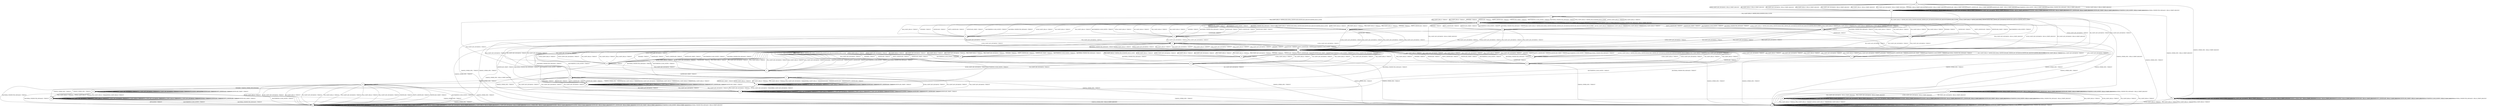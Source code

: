 digraph g {

	s0 [shape="circle" label="s0"];
	s1 [shape="circle" label="s1"];
	s2 [shape="circle" label="s2"];
	s3 [shape="circle" label="s3"];
	s4 [shape="circle" label="s4"];
	s5 [shape="circle" label="s5"];
	s6 [shape="circle" label="s6"];
	s7 [shape="circle" label="s7"];
	s8 [shape="circle" label="s8"];
	s9 [shape="circle" label="s9"];
	s10 [shape="circle" label="s10"];
	s11 [shape="circle" label="s11"];
	s12 [shape="circle" label="s12"];
	s13 [shape="circle" label="s13"];
	s14 [shape="circle" label="s14"];
	s15 [shape="circle" label="s15"];
	s16 [shape="circle" label="s16"];
	s17 [shape="circle" label="s17"];
	s18 [shape="circle" label="s18"];
	s19 [shape="circle" label="s19"];
	s20 [shape="circle" label="s20"];
	s21 [shape="circle" label="s21"];
	s22 [shape="circle" label="s22"];
	s23 [shape="circle" label="s23"];
	s24 [shape="circle" label="s24"];
	s25 [shape="circle" label="s25"];
	s26 [shape="circle" label="s26"];
	s27 [shape="circle" label="s27"];
	s28 [shape="circle" label="s28"];
	s29 [shape="circle" label="s29"];
	s30 [shape="circle" label="s30"];
	s31 [shape="circle" label="s31"];
	s32 [shape="circle" label="s32"];
	s0 -> s1 [label="ECDH_CLIENT_HELLO / HELLO_VERIFY_REQUEST"];
	s0 -> s1 [label="ECDH_CLIENT_KEY_EXCHANGE / HELLO_VERIFY_REQUEST"];
	s0 -> s1 [label="DH_CLIENT_HELLO / HELLO_VERIFY_REQUEST"];
	s0 -> s1 [label="DH_CLIENT_KEY_EXCHANGE / HELLO_VERIFY_REQUEST"];
	s0 -> s1 [label="PSK_CLIENT_HELLO / HELLO_VERIFY_REQUEST"];
	s0 -> s1 [label="PSK_CLIENT_KEY_EXCHANGE / HELLO_VERIFY_REQUEST"];
	s0 -> s1 [label="RSA_CLIENT_HELLO / HELLO_VERIFY_REQUEST"];
	s0 -> s1 [label="RSA_CLIENT_KEY_EXCHANGE / HELLO_VERIFY_REQUEST"];
	s0 -> s2 [label="CHANGE_CIPHER_SPEC / HELLO_VERIFY_REQUEST"];
	s0 -> s1 [label="FINISHED / HELLO_VERIFY_REQUEST"];
	s0 -> s1 [label="APPLICATION / HELLO_VERIFY_REQUEST"];
	s0 -> s1 [label="CERTIFICATE / HELLO_VERIFY_REQUEST"];
	s0 -> s1 [label="EMPTY_CERTIFICATE / HELLO_VERIFY_REQUEST"];
	s0 -> s1 [label="CERTIFICATE_VERIFY / HELLO_VERIFY_REQUEST"];
	s0 -> s1 [label="Alert(WARNING,CLOSE_NOTIFY) / HELLO_VERIFY_REQUEST"];
	s0 -> s1 [label="Alert(FATAL,UNEXPECTED_MESSAGE) / HELLO_VERIFY_REQUEST"];
	s1 -> s9 [label="ECDH_CLIENT_HELLO / SERVER_HELLO|RSA_CERTIFICATE|ECDHE_SERVER_KEY_EXCHANGE|CERTIFICATE_REQUEST|SERVER_HELLO_DONE"];
	s1 -> s1 [label="ECDH_CLIENT_KEY_EXCHANGE / HELLO_VERIFY_REQUEST"];
	s1 -> s5 [label="DH_CLIENT_HELLO / SERVER_HELLO|RSA_CERTIFICATE|DHE_SERVER_KEY_EXCHANGE|CERTIFICATE_REQUEST|SERVER_HELLO_DONE"];
	s1 -> s1 [label="DH_CLIENT_KEY_EXCHANGE / HELLO_VERIFY_REQUEST"];
	s1 -> s3 [label="PSK_CLIENT_HELLO / SERVER_HELLO|SERVER_HELLO_DONE"];
	s1 -> s1 [label="PSK_CLIENT_KEY_EXCHANGE / HELLO_VERIFY_REQUEST"];
	s1 -> s31 [label="RSA_CLIENT_HELLO / SERVER_HELLO|RSA_CERTIFICATE|CERTIFICATE_REQUEST|SERVER_HELLO_DONE"];
	s1 -> s1 [label="RSA_CLIENT_KEY_EXCHANGE / HELLO_VERIFY_REQUEST"];
	s1 -> s2 [label="CHANGE_CIPHER_SPEC / HELLO_VERIFY_REQUEST"];
	s1 -> s1 [label="FINISHED / HELLO_VERIFY_REQUEST"];
	s1 -> s1 [label="APPLICATION / HELLO_VERIFY_REQUEST"];
	s1 -> s1 [label="CERTIFICATE / HELLO_VERIFY_REQUEST"];
	s1 -> s1 [label="EMPTY_CERTIFICATE / HELLO_VERIFY_REQUEST"];
	s1 -> s1 [label="CERTIFICATE_VERIFY / HELLO_VERIFY_REQUEST"];
	s1 -> s1 [label="Alert(WARNING,CLOSE_NOTIFY) / HELLO_VERIFY_REQUEST"];
	s1 -> s1 [label="Alert(FATAL,UNEXPECTED_MESSAGE) / HELLO_VERIFY_REQUEST"];
	s2 -> s4 [label="ECDH_CLIENT_HELLO / TIMEOUT"];
	s2 -> s2 [label="ECDH_CLIENT_KEY_EXCHANGE / HELLO_VERIFY_REQUEST"];
	s2 -> s4 [label="DH_CLIENT_HELLO / TIMEOUT"];
	s2 -> s2 [label="DH_CLIENT_KEY_EXCHANGE / HELLO_VERIFY_REQUEST"];
	s2 -> s4 [label="PSK_CLIENT_HELLO / TIMEOUT"];
	s2 -> s2 [label="PSK_CLIENT_KEY_EXCHANGE / HELLO_VERIFY_REQUEST"];
	s2 -> s4 [label="RSA_CLIENT_HELLO / TIMEOUT"];
	s2 -> s2 [label="RSA_CLIENT_KEY_EXCHANGE / HELLO_VERIFY_REQUEST"];
	s2 -> s2 [label="CHANGE_CIPHER_SPEC / HELLO_VERIFY_REQUEST"];
	s2 -> s2 [label="FINISHED / HELLO_VERIFY_REQUEST"];
	s2 -> s2 [label="APPLICATION / HELLO_VERIFY_REQUEST"];
	s2 -> s2 [label="CERTIFICATE / HELLO_VERIFY_REQUEST"];
	s2 -> s2 [label="EMPTY_CERTIFICATE / HELLO_VERIFY_REQUEST"];
	s2 -> s2 [label="CERTIFICATE_VERIFY / HELLO_VERIFY_REQUEST"];
	s2 -> s2 [label="Alert(WARNING,CLOSE_NOTIFY) / HELLO_VERIFY_REQUEST"];
	s2 -> s2 [label="Alert(FATAL,UNEXPECTED_MESSAGE) / HELLO_VERIFY_REQUEST"];
	s3 -> s6 [label="ECDH_CLIENT_HELLO / TIMEOUT"];
	s3 -> s7 [label="ECDH_CLIENT_KEY_EXCHANGE / TIMEOUT"];
	s3 -> s6 [label="DH_CLIENT_HELLO / TIMEOUT"];
	s3 -> s7 [label="DH_CLIENT_KEY_EXCHANGE / TIMEOUT"];
	s3 -> s6 [label="PSK_CLIENT_HELLO / TIMEOUT"];
	s3 -> s27 [label="PSK_CLIENT_KEY_EXCHANGE / TIMEOUT"];
	s3 -> s6 [label="RSA_CLIENT_HELLO / TIMEOUT"];
	s3 -> s7 [label="RSA_CLIENT_KEY_EXCHANGE / TIMEOUT"];
	s3 -> s4 [label="CHANGE_CIPHER_SPEC / TIMEOUT"];
	s3 -> s6 [label="FINISHED / TIMEOUT"];
	s3 -> s3 [label="APPLICATION / TIMEOUT"];
	s3 -> s6 [label="CERTIFICATE / TIMEOUT"];
	s3 -> s6 [label="EMPTY_CERTIFICATE / TIMEOUT"];
	s3 -> s6 [label="CERTIFICATE_VERIFY / TIMEOUT"];
	s3 -> s6 [label="Alert(WARNING,CLOSE_NOTIFY) / TIMEOUT"];
	s3 -> s6 [label="Alert(FATAL,UNEXPECTED_MESSAGE) / TIMEOUT"];
	s4 -> s4 [label="ECDH_CLIENT_HELLO / TIMEOUT"];
	s4 -> s4 [label="ECDH_CLIENT_KEY_EXCHANGE / TIMEOUT"];
	s4 -> s4 [label="DH_CLIENT_HELLO / TIMEOUT"];
	s4 -> s4 [label="DH_CLIENT_KEY_EXCHANGE / TIMEOUT"];
	s4 -> s4 [label="PSK_CLIENT_HELLO / TIMEOUT"];
	s4 -> s4 [label="PSK_CLIENT_KEY_EXCHANGE / TIMEOUT"];
	s4 -> s4 [label="RSA_CLIENT_HELLO / TIMEOUT"];
	s4 -> s4 [label="RSA_CLIENT_KEY_EXCHANGE / TIMEOUT"];
	s4 -> s4 [label="CHANGE_CIPHER_SPEC / TIMEOUT"];
	s4 -> s4 [label="FINISHED / TIMEOUT"];
	s4 -> s4 [label="APPLICATION / TIMEOUT"];
	s4 -> s4 [label="CERTIFICATE / TIMEOUT"];
	s4 -> s4 [label="EMPTY_CERTIFICATE / TIMEOUT"];
	s4 -> s4 [label="CERTIFICATE_VERIFY / TIMEOUT"];
	s4 -> s4 [label="Alert(WARNING,CLOSE_NOTIFY) / TIMEOUT"];
	s4 -> s4 [label="Alert(FATAL,UNEXPECTED_MESSAGE) / TIMEOUT"];
	s5 -> s6 [label="ECDH_CLIENT_HELLO / TIMEOUT"];
	s5 -> s7 [label="ECDH_CLIENT_KEY_EXCHANGE / TIMEOUT"];
	s5 -> s6 [label="DH_CLIENT_HELLO / TIMEOUT"];
	s5 -> s7 [label="DH_CLIENT_KEY_EXCHANGE / TIMEOUT"];
	s5 -> s6 [label="PSK_CLIENT_HELLO / TIMEOUT"];
	s5 -> s7 [label="PSK_CLIENT_KEY_EXCHANGE / TIMEOUT"];
	s5 -> s6 [label="RSA_CLIENT_HELLO / TIMEOUT"];
	s5 -> s7 [label="RSA_CLIENT_KEY_EXCHANGE / TIMEOUT"];
	s5 -> s4 [label="CHANGE_CIPHER_SPEC / TIMEOUT"];
	s5 -> s6 [label="FINISHED / TIMEOUT"];
	s5 -> s5 [label="APPLICATION / TIMEOUT"];
	s5 -> s16 [label="CERTIFICATE / TIMEOUT"];
	s5 -> s6 [label="EMPTY_CERTIFICATE / TIMEOUT"];
	s5 -> s6 [label="CERTIFICATE_VERIFY / TIMEOUT"];
	s5 -> s6 [label="Alert(WARNING,CLOSE_NOTIFY) / TIMEOUT"];
	s5 -> s6 [label="Alert(FATAL,UNEXPECTED_MESSAGE) / TIMEOUT"];
	s6 -> s9 [label="ECDH_CLIENT_HELLO / SERVER_HELLO|RSA_CERTIFICATE|ECDHE_SERVER_KEY_EXCHANGE|CERTIFICATE_REQUEST|SERVER_HELLO_DONE"];
	s6 -> s7 [label="ECDH_CLIENT_KEY_EXCHANGE / HELLO_VERIFY_REQUEST"];
	s6 -> s5 [label="DH_CLIENT_HELLO / SERVER_HELLO|RSA_CERTIFICATE|DHE_SERVER_KEY_EXCHANGE|CERTIFICATE_REQUEST|SERVER_HELLO_DONE"];
	s6 -> s7 [label="DH_CLIENT_KEY_EXCHANGE / HELLO_VERIFY_REQUEST"];
	s6 -> s3 [label="PSK_CLIENT_HELLO / SERVER_HELLO|SERVER_HELLO_DONE"];
	s6 -> s7 [label="PSK_CLIENT_KEY_EXCHANGE / HELLO_VERIFY_REQUEST"];
	s6 -> s31 [label="RSA_CLIENT_HELLO / SERVER_HELLO|RSA_CERTIFICATE|CERTIFICATE_REQUEST|SERVER_HELLO_DONE"];
	s6 -> s7 [label="RSA_CLIENT_KEY_EXCHANGE / HELLO_VERIFY_REQUEST"];
	s6 -> s29 [label="CHANGE_CIPHER_SPEC / HELLO_VERIFY_REQUEST"];
	s6 -> s6 [label="FINISHED / HELLO_VERIFY_REQUEST"];
	s6 -> s6 [label="APPLICATION / HELLO_VERIFY_REQUEST"];
	s6 -> s6 [label="CERTIFICATE / HELLO_VERIFY_REQUEST"];
	s6 -> s6 [label="EMPTY_CERTIFICATE / HELLO_VERIFY_REQUEST"];
	s6 -> s6 [label="CERTIFICATE_VERIFY / HELLO_VERIFY_REQUEST"];
	s6 -> s6 [label="Alert(WARNING,CLOSE_NOTIFY) / HELLO_VERIFY_REQUEST"];
	s6 -> s6 [label="Alert(FATAL,UNEXPECTED_MESSAGE) / HELLO_VERIFY_REQUEST"];
	s7 -> s15 [label="ECDH_CLIENT_HELLO / SERVER_HELLO|RSA_CERTIFICATE|ECDHE_SERVER_KEY_EXCHANGE|CERTIFICATE_REQUEST|SERVER_HELLO_DONE"];
	s7 -> s7 [label="ECDH_CLIENT_KEY_EXCHANGE / HELLO_VERIFY_REQUEST"];
	s7 -> s19 [label="DH_CLIENT_HELLO / SERVER_HELLO|RSA_CERTIFICATE|DHE_SERVER_KEY_EXCHANGE|CERTIFICATE_REQUEST|SERVER_HELLO_DONE"];
	s7 -> s7 [label="DH_CLIENT_KEY_EXCHANGE / HELLO_VERIFY_REQUEST"];
	s7 -> s20 [label="PSK_CLIENT_HELLO / SERVER_HELLO|SERVER_HELLO_DONE"];
	s7 -> s7 [label="PSK_CLIENT_KEY_EXCHANGE / HELLO_VERIFY_REQUEST"];
	s7 -> s23 [label="RSA_CLIENT_HELLO / SERVER_HELLO|RSA_CERTIFICATE|CERTIFICATE_REQUEST|SERVER_HELLO_DONE"];
	s7 -> s7 [label="RSA_CLIENT_KEY_EXCHANGE / HELLO_VERIFY_REQUEST"];
	s7 -> s8 [label="CHANGE_CIPHER_SPEC / HELLO_VERIFY_REQUEST"];
	s7 -> s7 [label="FINISHED / HELLO_VERIFY_REQUEST"];
	s7 -> s7 [label="APPLICATION / HELLO_VERIFY_REQUEST"];
	s7 -> s7 [label="CERTIFICATE / HELLO_VERIFY_REQUEST"];
	s7 -> s7 [label="EMPTY_CERTIFICATE / HELLO_VERIFY_REQUEST"];
	s7 -> s7 [label="CERTIFICATE_VERIFY / HELLO_VERIFY_REQUEST"];
	s7 -> s7 [label="Alert(WARNING,CLOSE_NOTIFY) / HELLO_VERIFY_REQUEST"];
	s7 -> s7 [label="Alert(FATAL,UNEXPECTED_MESSAGE) / HELLO_VERIFY_REQUEST"];
	s8 -> s8 [label="ECDH_CLIENT_HELLO / HELLO_VERIFY_REQUEST"];
	s8 -> s8 [label="ECDH_CLIENT_KEY_EXCHANGE / HELLO_VERIFY_REQUEST"];
	s8 -> s8 [label="DH_CLIENT_HELLO / HELLO_VERIFY_REQUEST"];
	s8 -> s8 [label="DH_CLIENT_KEY_EXCHANGE / HELLO_VERIFY_REQUEST"];
	s8 -> s8 [label="PSK_CLIENT_HELLO / HELLO_VERIFY_REQUEST"];
	s8 -> s8 [label="PSK_CLIENT_KEY_EXCHANGE / HELLO_VERIFY_REQUEST"];
	s8 -> s8 [label="RSA_CLIENT_HELLO / HELLO_VERIFY_REQUEST"];
	s8 -> s8 [label="RSA_CLIENT_KEY_EXCHANGE / HELLO_VERIFY_REQUEST"];
	s8 -> s8 [label="CHANGE_CIPHER_SPEC / HELLO_VERIFY_REQUEST"];
	s8 -> s8 [label="FINISHED / HELLO_VERIFY_REQUEST"];
	s8 -> s8 [label="APPLICATION / HELLO_VERIFY_REQUEST"];
	s8 -> s8 [label="CERTIFICATE / HELLO_VERIFY_REQUEST"];
	s8 -> s8 [label="EMPTY_CERTIFICATE / HELLO_VERIFY_REQUEST"];
	s8 -> s8 [label="CERTIFICATE_VERIFY / HELLO_VERIFY_REQUEST"];
	s8 -> s8 [label="Alert(WARNING,CLOSE_NOTIFY) / HELLO_VERIFY_REQUEST"];
	s8 -> s8 [label="Alert(FATAL,UNEXPECTED_MESSAGE) / HELLO_VERIFY_REQUEST"];
	s9 -> s6 [label="ECDH_CLIENT_HELLO / TIMEOUT"];
	s9 -> s7 [label="ECDH_CLIENT_KEY_EXCHANGE / TIMEOUT"];
	s9 -> s6 [label="DH_CLIENT_HELLO / TIMEOUT"];
	s9 -> s7 [label="DH_CLIENT_KEY_EXCHANGE / TIMEOUT"];
	s9 -> s6 [label="PSK_CLIENT_HELLO / TIMEOUT"];
	s9 -> s7 [label="PSK_CLIENT_KEY_EXCHANGE / TIMEOUT"];
	s9 -> s6 [label="RSA_CLIENT_HELLO / TIMEOUT"];
	s9 -> s7 [label="RSA_CLIENT_KEY_EXCHANGE / TIMEOUT"];
	s9 -> s4 [label="CHANGE_CIPHER_SPEC / TIMEOUT"];
	s9 -> s6 [label="FINISHED / TIMEOUT"];
	s9 -> s9 [label="APPLICATION / TIMEOUT"];
	s9 -> s10 [label="CERTIFICATE / TIMEOUT"];
	s9 -> s6 [label="EMPTY_CERTIFICATE / TIMEOUT"];
	s9 -> s6 [label="CERTIFICATE_VERIFY / TIMEOUT"];
	s9 -> s6 [label="Alert(WARNING,CLOSE_NOTIFY) / TIMEOUT"];
	s9 -> s6 [label="Alert(FATAL,UNEXPECTED_MESSAGE) / TIMEOUT"];
	s10 -> s6 [label="ECDH_CLIENT_HELLO / TIMEOUT"];
	s10 -> s11 [label="ECDH_CLIENT_KEY_EXCHANGE / TIMEOUT"];
	s10 -> s6 [label="DH_CLIENT_HELLO / TIMEOUT"];
	s10 -> s7 [label="DH_CLIENT_KEY_EXCHANGE / TIMEOUT"];
	s10 -> s6 [label="PSK_CLIENT_HELLO / TIMEOUT"];
	s10 -> s7 [label="PSK_CLIENT_KEY_EXCHANGE / TIMEOUT"];
	s10 -> s6 [label="RSA_CLIENT_HELLO / TIMEOUT"];
	s10 -> s7 [label="RSA_CLIENT_KEY_EXCHANGE / TIMEOUT"];
	s10 -> s4 [label="CHANGE_CIPHER_SPEC / TIMEOUT"];
	s10 -> s6 [label="FINISHED / TIMEOUT"];
	s10 -> s10 [label="APPLICATION / TIMEOUT"];
	s10 -> s6 [label="CERTIFICATE / TIMEOUT"];
	s10 -> s6 [label="EMPTY_CERTIFICATE / TIMEOUT"];
	s10 -> s6 [label="CERTIFICATE_VERIFY / TIMEOUT"];
	s10 -> s6 [label="Alert(WARNING,CLOSE_NOTIFY) / TIMEOUT"];
	s10 -> s6 [label="Alert(FATAL,UNEXPECTED_MESSAGE) / TIMEOUT"];
	s11 -> s7 [label="ECDH_CLIENT_HELLO / TIMEOUT"];
	s11 -> s7 [label="ECDH_CLIENT_KEY_EXCHANGE / TIMEOUT"];
	s11 -> s7 [label="DH_CLIENT_HELLO / TIMEOUT"];
	s11 -> s7 [label="DH_CLIENT_KEY_EXCHANGE / TIMEOUT"];
	s11 -> s7 [label="PSK_CLIENT_HELLO / TIMEOUT"];
	s11 -> s7 [label="PSK_CLIENT_KEY_EXCHANGE / TIMEOUT"];
	s11 -> s7 [label="RSA_CLIENT_HELLO / TIMEOUT"];
	s11 -> s7 [label="RSA_CLIENT_KEY_EXCHANGE / TIMEOUT"];
	s11 -> s4 [label="CHANGE_CIPHER_SPEC / TIMEOUT"];
	s11 -> s7 [label="FINISHED / TIMEOUT"];
	s11 -> s11 [label="APPLICATION / TIMEOUT"];
	s11 -> s7 [label="CERTIFICATE / TIMEOUT"];
	s11 -> s7 [label="EMPTY_CERTIFICATE / TIMEOUT"];
	s11 -> s12 [label="CERTIFICATE_VERIFY / TIMEOUT"];
	s11 -> s7 [label="Alert(WARNING,CLOSE_NOTIFY) / TIMEOUT"];
	s11 -> s7 [label="Alert(FATAL,UNEXPECTED_MESSAGE) / TIMEOUT"];
	s12 -> s25 [label="ECDH_CLIENT_HELLO / TIMEOUT"];
	s12 -> s25 [label="ECDH_CLIENT_KEY_EXCHANGE / TIMEOUT"];
	s12 -> s25 [label="DH_CLIENT_HELLO / TIMEOUT"];
	s12 -> s18 [label="DH_CLIENT_KEY_EXCHANGE / TIMEOUT"];
	s12 -> s25 [label="PSK_CLIENT_HELLO / TIMEOUT"];
	s12 -> s18 [label="PSK_CLIENT_KEY_EXCHANGE / TIMEOUT"];
	s12 -> s25 [label="RSA_CLIENT_HELLO / TIMEOUT"];
	s12 -> s18 [label="RSA_CLIENT_KEY_EXCHANGE / TIMEOUT"];
	s12 -> s13 [label="CHANGE_CIPHER_SPEC / TIMEOUT"];
	s12 -> s25 [label="FINISHED / TIMEOUT"];
	s12 -> s12 [label="APPLICATION / TIMEOUT"];
	s12 -> s25 [label="CERTIFICATE / TIMEOUT"];
	s12 -> s25 [label="EMPTY_CERTIFICATE / TIMEOUT"];
	s12 -> s25 [label="CERTIFICATE_VERIFY / TIMEOUT"];
	s12 -> s7 [label="Alert(WARNING,CLOSE_NOTIFY) / TIMEOUT"];
	s12 -> s7 [label="Alert(FATAL,UNEXPECTED_MESSAGE) / TIMEOUT"];
	s13 -> s8 [label="ECDH_CLIENT_HELLO / TIMEOUT"];
	s13 -> s8 [label="ECDH_CLIENT_KEY_EXCHANGE / TIMEOUT"];
	s13 -> s8 [label="DH_CLIENT_HELLO / TIMEOUT"];
	s13 -> s8 [label="DH_CLIENT_KEY_EXCHANGE / TIMEOUT"];
	s13 -> s8 [label="PSK_CLIENT_HELLO / TIMEOUT"];
	s13 -> s8 [label="PSK_CLIENT_KEY_EXCHANGE / TIMEOUT"];
	s13 -> s8 [label="RSA_CLIENT_HELLO / TIMEOUT"];
	s13 -> s8 [label="RSA_CLIENT_KEY_EXCHANGE / TIMEOUT"];
	s13 -> s4 [label="CHANGE_CIPHER_SPEC / TIMEOUT"];
	s13 -> s14 [label="FINISHED / CHANGE_CIPHER_SPEC|FINISHED"];
	s13 -> s13 [label="APPLICATION / TIMEOUT"];
	s13 -> s8 [label="CERTIFICATE / TIMEOUT"];
	s13 -> s8 [label="EMPTY_CERTIFICATE / TIMEOUT"];
	s13 -> s8 [label="CERTIFICATE_VERIFY / TIMEOUT"];
	s13 -> s8 [label="Alert(WARNING,CLOSE_NOTIFY) / TIMEOUT"];
	s13 -> s8 [label="Alert(FATAL,UNEXPECTED_MESSAGE) / TIMEOUT"];
	s14 -> s26 [label="ECDH_CLIENT_HELLO / TIMEOUT"];
	s14 -> s14 [label="ECDH_CLIENT_KEY_EXCHANGE / TIMEOUT"];
	s14 -> s26 [label="DH_CLIENT_HELLO / TIMEOUT"];
	s14 -> s14 [label="DH_CLIENT_KEY_EXCHANGE / TIMEOUT"];
	s14 -> s26 [label="PSK_CLIENT_HELLO / TIMEOUT"];
	s14 -> s14 [label="PSK_CLIENT_KEY_EXCHANGE / TIMEOUT"];
	s14 -> s26 [label="RSA_CLIENT_HELLO / TIMEOUT"];
	s14 -> s14 [label="RSA_CLIENT_KEY_EXCHANGE / TIMEOUT"];
	s14 -> s4 [label="CHANGE_CIPHER_SPEC / TIMEOUT"];
	s14 -> s14 [label="FINISHED / TIMEOUT"];
	s14 -> s14 [label="APPLICATION / APPLICATION"];
	s14 -> s14 [label="CERTIFICATE / TIMEOUT"];
	s14 -> s14 [label="EMPTY_CERTIFICATE / TIMEOUT"];
	s14 -> s14 [label="CERTIFICATE_VERIFY / TIMEOUT"];
	s14 -> s8 [label="Alert(WARNING,CLOSE_NOTIFY) / TIMEOUT"];
	s14 -> s8 [label="Alert(FATAL,UNEXPECTED_MESSAGE) / TIMEOUT"];
	s15 -> s7 [label="ECDH_CLIENT_HELLO / TIMEOUT"];
	s15 -> s7 [label="ECDH_CLIENT_KEY_EXCHANGE / TIMEOUT"];
	s15 -> s7 [label="DH_CLIENT_HELLO / TIMEOUT"];
	s15 -> s7 [label="DH_CLIENT_KEY_EXCHANGE / TIMEOUT"];
	s15 -> s7 [label="PSK_CLIENT_HELLO / TIMEOUT"];
	s15 -> s7 [label="PSK_CLIENT_KEY_EXCHANGE / TIMEOUT"];
	s15 -> s7 [label="RSA_CLIENT_HELLO / TIMEOUT"];
	s15 -> s7 [label="RSA_CLIENT_KEY_EXCHANGE / TIMEOUT"];
	s15 -> s4 [label="CHANGE_CIPHER_SPEC / TIMEOUT"];
	s15 -> s7 [label="FINISHED / TIMEOUT"];
	s15 -> s15 [label="APPLICATION / TIMEOUT"];
	s15 -> s22 [label="CERTIFICATE / TIMEOUT"];
	s15 -> s7 [label="EMPTY_CERTIFICATE / TIMEOUT"];
	s15 -> s7 [label="CERTIFICATE_VERIFY / TIMEOUT"];
	s15 -> s7 [label="Alert(WARNING,CLOSE_NOTIFY) / TIMEOUT"];
	s15 -> s7 [label="Alert(FATAL,UNEXPECTED_MESSAGE) / TIMEOUT"];
	s16 -> s6 [label="ECDH_CLIENT_HELLO / TIMEOUT"];
	s16 -> s7 [label="ECDH_CLIENT_KEY_EXCHANGE / TIMEOUT"];
	s16 -> s6 [label="DH_CLIENT_HELLO / TIMEOUT"];
	s16 -> s11 [label="DH_CLIENT_KEY_EXCHANGE / TIMEOUT"];
	s16 -> s6 [label="PSK_CLIENT_HELLO / TIMEOUT"];
	s16 -> s17 [label="PSK_CLIENT_KEY_EXCHANGE / TIMEOUT"];
	s16 -> s6 [label="RSA_CLIENT_HELLO / TIMEOUT"];
	s16 -> s17 [label="RSA_CLIENT_KEY_EXCHANGE / TIMEOUT"];
	s16 -> s4 [label="CHANGE_CIPHER_SPEC / TIMEOUT"];
	s16 -> s6 [label="FINISHED / TIMEOUT"];
	s16 -> s16 [label="APPLICATION / TIMEOUT"];
	s16 -> s6 [label="CERTIFICATE / TIMEOUT"];
	s16 -> s6 [label="EMPTY_CERTIFICATE / TIMEOUT"];
	s16 -> s6 [label="CERTIFICATE_VERIFY / TIMEOUT"];
	s16 -> s6 [label="Alert(WARNING,CLOSE_NOTIFY) / TIMEOUT"];
	s16 -> s6 [label="Alert(FATAL,UNEXPECTED_MESSAGE) / TIMEOUT"];
	s17 -> s7 [label="ECDH_CLIENT_HELLO / TIMEOUT"];
	s17 -> s7 [label="ECDH_CLIENT_KEY_EXCHANGE / TIMEOUT"];
	s17 -> s7 [label="DH_CLIENT_HELLO / TIMEOUT"];
	s17 -> s7 [label="DH_CLIENT_KEY_EXCHANGE / TIMEOUT"];
	s17 -> s7 [label="PSK_CLIENT_HELLO / TIMEOUT"];
	s17 -> s7 [label="PSK_CLIENT_KEY_EXCHANGE / TIMEOUT"];
	s17 -> s7 [label="RSA_CLIENT_HELLO / TIMEOUT"];
	s17 -> s7 [label="RSA_CLIENT_KEY_EXCHANGE / TIMEOUT"];
	s17 -> s4 [label="CHANGE_CIPHER_SPEC / TIMEOUT"];
	s17 -> s7 [label="FINISHED / TIMEOUT"];
	s17 -> s17 [label="APPLICATION / TIMEOUT"];
	s17 -> s7 [label="CERTIFICATE / TIMEOUT"];
	s17 -> s7 [label="EMPTY_CERTIFICATE / TIMEOUT"];
	s17 -> s18 [label="CERTIFICATE_VERIFY / TIMEOUT"];
	s17 -> s7 [label="Alert(WARNING,CLOSE_NOTIFY) / TIMEOUT"];
	s17 -> s7 [label="Alert(FATAL,UNEXPECTED_MESSAGE) / TIMEOUT"];
	s18 -> s18 [label="ECDH_CLIENT_HELLO / TIMEOUT"];
	s18 -> s18 [label="ECDH_CLIENT_KEY_EXCHANGE / TIMEOUT"];
	s18 -> s18 [label="DH_CLIENT_HELLO / TIMEOUT"];
	s18 -> s18 [label="DH_CLIENT_KEY_EXCHANGE / TIMEOUT"];
	s18 -> s18 [label="PSK_CLIENT_HELLO / TIMEOUT"];
	s18 -> s18 [label="PSK_CLIENT_KEY_EXCHANGE / TIMEOUT"];
	s18 -> s18 [label="RSA_CLIENT_HELLO / TIMEOUT"];
	s18 -> s18 [label="RSA_CLIENT_KEY_EXCHANGE / TIMEOUT"];
	s18 -> s4 [label="CHANGE_CIPHER_SPEC / TIMEOUT"];
	s18 -> s18 [label="FINISHED / TIMEOUT"];
	s18 -> s18 [label="APPLICATION / TIMEOUT"];
	s18 -> s18 [label="CERTIFICATE / TIMEOUT"];
	s18 -> s18 [label="EMPTY_CERTIFICATE / TIMEOUT"];
	s18 -> s18 [label="CERTIFICATE_VERIFY / TIMEOUT"];
	s18 -> s7 [label="Alert(WARNING,CLOSE_NOTIFY) / TIMEOUT"];
	s18 -> s7 [label="Alert(FATAL,UNEXPECTED_MESSAGE) / TIMEOUT"];
	s19 -> s7 [label="ECDH_CLIENT_HELLO / TIMEOUT"];
	s19 -> s7 [label="ECDH_CLIENT_KEY_EXCHANGE / TIMEOUT"];
	s19 -> s7 [label="DH_CLIENT_HELLO / TIMEOUT"];
	s19 -> s7 [label="DH_CLIENT_KEY_EXCHANGE / TIMEOUT"];
	s19 -> s7 [label="PSK_CLIENT_HELLO / TIMEOUT"];
	s19 -> s7 [label="PSK_CLIENT_KEY_EXCHANGE / TIMEOUT"];
	s19 -> s7 [label="RSA_CLIENT_HELLO / TIMEOUT"];
	s19 -> s7 [label="RSA_CLIENT_KEY_EXCHANGE / TIMEOUT"];
	s19 -> s4 [label="CHANGE_CIPHER_SPEC / TIMEOUT"];
	s19 -> s7 [label="FINISHED / TIMEOUT"];
	s19 -> s19 [label="APPLICATION / TIMEOUT"];
	s19 -> s21 [label="CERTIFICATE / TIMEOUT"];
	s19 -> s7 [label="EMPTY_CERTIFICATE / TIMEOUT"];
	s19 -> s7 [label="CERTIFICATE_VERIFY / TIMEOUT"];
	s19 -> s7 [label="Alert(WARNING,CLOSE_NOTIFY) / TIMEOUT"];
	s19 -> s7 [label="Alert(FATAL,UNEXPECTED_MESSAGE) / TIMEOUT"];
	s20 -> s7 [label="ECDH_CLIENT_HELLO / TIMEOUT"];
	s20 -> s7 [label="ECDH_CLIENT_KEY_EXCHANGE / TIMEOUT"];
	s20 -> s7 [label="DH_CLIENT_HELLO / TIMEOUT"];
	s20 -> s7 [label="DH_CLIENT_KEY_EXCHANGE / TIMEOUT"];
	s20 -> s7 [label="PSK_CLIENT_HELLO / TIMEOUT"];
	s20 -> s27 [label="PSK_CLIENT_KEY_EXCHANGE / TIMEOUT"];
	s20 -> s7 [label="RSA_CLIENT_HELLO / TIMEOUT"];
	s20 -> s7 [label="RSA_CLIENT_KEY_EXCHANGE / TIMEOUT"];
	s20 -> s4 [label="CHANGE_CIPHER_SPEC / TIMEOUT"];
	s20 -> s7 [label="FINISHED / TIMEOUT"];
	s20 -> s20 [label="APPLICATION / TIMEOUT"];
	s20 -> s7 [label="CERTIFICATE / TIMEOUT"];
	s20 -> s7 [label="EMPTY_CERTIFICATE / TIMEOUT"];
	s20 -> s7 [label="CERTIFICATE_VERIFY / TIMEOUT"];
	s20 -> s7 [label="Alert(WARNING,CLOSE_NOTIFY) / TIMEOUT"];
	s20 -> s7 [label="Alert(FATAL,UNEXPECTED_MESSAGE) / TIMEOUT"];
	s21 -> s7 [label="ECDH_CLIENT_HELLO / TIMEOUT"];
	s21 -> s7 [label="ECDH_CLIENT_KEY_EXCHANGE / TIMEOUT"];
	s21 -> s7 [label="DH_CLIENT_HELLO / TIMEOUT"];
	s21 -> s11 [label="DH_CLIENT_KEY_EXCHANGE / TIMEOUT"];
	s21 -> s7 [label="PSK_CLIENT_HELLO / TIMEOUT"];
	s21 -> s17 [label="PSK_CLIENT_KEY_EXCHANGE / TIMEOUT"];
	s21 -> s7 [label="RSA_CLIENT_HELLO / TIMEOUT"];
	s21 -> s17 [label="RSA_CLIENT_KEY_EXCHANGE / TIMEOUT"];
	s21 -> s4 [label="CHANGE_CIPHER_SPEC / TIMEOUT"];
	s21 -> s7 [label="FINISHED / TIMEOUT"];
	s21 -> s21 [label="APPLICATION / TIMEOUT"];
	s21 -> s7 [label="CERTIFICATE / TIMEOUT"];
	s21 -> s7 [label="EMPTY_CERTIFICATE / TIMEOUT"];
	s21 -> s7 [label="CERTIFICATE_VERIFY / TIMEOUT"];
	s21 -> s7 [label="Alert(WARNING,CLOSE_NOTIFY) / TIMEOUT"];
	s21 -> s7 [label="Alert(FATAL,UNEXPECTED_MESSAGE) / TIMEOUT"];
	s22 -> s7 [label="ECDH_CLIENT_HELLO / TIMEOUT"];
	s22 -> s11 [label="ECDH_CLIENT_KEY_EXCHANGE / TIMEOUT"];
	s22 -> s7 [label="DH_CLIENT_HELLO / TIMEOUT"];
	s22 -> s7 [label="DH_CLIENT_KEY_EXCHANGE / TIMEOUT"];
	s22 -> s7 [label="PSK_CLIENT_HELLO / TIMEOUT"];
	s22 -> s7 [label="PSK_CLIENT_KEY_EXCHANGE / TIMEOUT"];
	s22 -> s7 [label="RSA_CLIENT_HELLO / TIMEOUT"];
	s22 -> s7 [label="RSA_CLIENT_KEY_EXCHANGE / TIMEOUT"];
	s22 -> s4 [label="CHANGE_CIPHER_SPEC / TIMEOUT"];
	s22 -> s7 [label="FINISHED / TIMEOUT"];
	s22 -> s22 [label="APPLICATION / TIMEOUT"];
	s22 -> s7 [label="CERTIFICATE / TIMEOUT"];
	s22 -> s7 [label="EMPTY_CERTIFICATE / TIMEOUT"];
	s22 -> s7 [label="CERTIFICATE_VERIFY / TIMEOUT"];
	s22 -> s7 [label="Alert(WARNING,CLOSE_NOTIFY) / TIMEOUT"];
	s22 -> s7 [label="Alert(FATAL,UNEXPECTED_MESSAGE) / TIMEOUT"];
	s23 -> s7 [label="ECDH_CLIENT_HELLO / TIMEOUT"];
	s23 -> s7 [label="ECDH_CLIENT_KEY_EXCHANGE / TIMEOUT"];
	s23 -> s7 [label="DH_CLIENT_HELLO / TIMEOUT"];
	s23 -> s7 [label="DH_CLIENT_KEY_EXCHANGE / TIMEOUT"];
	s23 -> s7 [label="PSK_CLIENT_HELLO / TIMEOUT"];
	s23 -> s7 [label="PSK_CLIENT_KEY_EXCHANGE / TIMEOUT"];
	s23 -> s7 [label="RSA_CLIENT_HELLO / TIMEOUT"];
	s23 -> s7 [label="RSA_CLIENT_KEY_EXCHANGE / TIMEOUT"];
	s23 -> s4 [label="CHANGE_CIPHER_SPEC / TIMEOUT"];
	s23 -> s7 [label="FINISHED / TIMEOUT"];
	s23 -> s23 [label="APPLICATION / TIMEOUT"];
	s23 -> s24 [label="CERTIFICATE / TIMEOUT"];
	s23 -> s7 [label="EMPTY_CERTIFICATE / TIMEOUT"];
	s23 -> s7 [label="CERTIFICATE_VERIFY / TIMEOUT"];
	s23 -> s7 [label="Alert(WARNING,CLOSE_NOTIFY) / TIMEOUT"];
	s23 -> s7 [label="Alert(FATAL,UNEXPECTED_MESSAGE) / TIMEOUT"];
	s24 -> s7 [label="ECDH_CLIENT_HELLO / TIMEOUT"];
	s24 -> s7 [label="ECDH_CLIENT_KEY_EXCHANGE / TIMEOUT"];
	s24 -> s7 [label="DH_CLIENT_HELLO / TIMEOUT"];
	s24 -> s17 [label="DH_CLIENT_KEY_EXCHANGE / TIMEOUT"];
	s24 -> s7 [label="PSK_CLIENT_HELLO / TIMEOUT"];
	s24 -> s17 [label="PSK_CLIENT_KEY_EXCHANGE / TIMEOUT"];
	s24 -> s7 [label="RSA_CLIENT_HELLO / TIMEOUT"];
	s24 -> s11 [label="RSA_CLIENT_KEY_EXCHANGE / TIMEOUT"];
	s24 -> s4 [label="CHANGE_CIPHER_SPEC / TIMEOUT"];
	s24 -> s7 [label="FINISHED / TIMEOUT"];
	s24 -> s24 [label="APPLICATION / TIMEOUT"];
	s24 -> s7 [label="CERTIFICATE / TIMEOUT"];
	s24 -> s7 [label="EMPTY_CERTIFICATE / TIMEOUT"];
	s24 -> s7 [label="CERTIFICATE_VERIFY / TIMEOUT"];
	s24 -> s7 [label="Alert(WARNING,CLOSE_NOTIFY) / TIMEOUT"];
	s24 -> s7 [label="Alert(FATAL,UNEXPECTED_MESSAGE) / TIMEOUT"];
	s25 -> s25 [label="ECDH_CLIENT_HELLO / TIMEOUT"];
	s25 -> s25 [label="ECDH_CLIENT_KEY_EXCHANGE / TIMEOUT"];
	s25 -> s25 [label="DH_CLIENT_HELLO / TIMEOUT"];
	s25 -> s18 [label="DH_CLIENT_KEY_EXCHANGE / TIMEOUT"];
	s25 -> s25 [label="PSK_CLIENT_HELLO / TIMEOUT"];
	s25 -> s18 [label="PSK_CLIENT_KEY_EXCHANGE / TIMEOUT"];
	s25 -> s25 [label="RSA_CLIENT_HELLO / TIMEOUT"];
	s25 -> s18 [label="RSA_CLIENT_KEY_EXCHANGE / TIMEOUT"];
	s25 -> s26 [label="CHANGE_CIPHER_SPEC / TIMEOUT"];
	s25 -> s25 [label="FINISHED / TIMEOUT"];
	s25 -> s25 [label="APPLICATION / TIMEOUT"];
	s25 -> s25 [label="CERTIFICATE / TIMEOUT"];
	s25 -> s25 [label="EMPTY_CERTIFICATE / TIMEOUT"];
	s25 -> s25 [label="CERTIFICATE_VERIFY / TIMEOUT"];
	s25 -> s7 [label="Alert(WARNING,CLOSE_NOTIFY) / TIMEOUT"];
	s25 -> s7 [label="Alert(FATAL,UNEXPECTED_MESSAGE) / TIMEOUT"];
	s26 -> s26 [label="ECDH_CLIENT_HELLO / TIMEOUT"];
	s26 -> s26 [label="ECDH_CLIENT_KEY_EXCHANGE / TIMEOUT"];
	s26 -> s26 [label="DH_CLIENT_HELLO / TIMEOUT"];
	s26 -> s26 [label="DH_CLIENT_KEY_EXCHANGE / TIMEOUT"];
	s26 -> s26 [label="PSK_CLIENT_HELLO / TIMEOUT"];
	s26 -> s26 [label="PSK_CLIENT_KEY_EXCHANGE / TIMEOUT"];
	s26 -> s26 [label="RSA_CLIENT_HELLO / TIMEOUT"];
	s26 -> s26 [label="RSA_CLIENT_KEY_EXCHANGE / TIMEOUT"];
	s26 -> s4 [label="CHANGE_CIPHER_SPEC / TIMEOUT"];
	s26 -> s26 [label="FINISHED / TIMEOUT"];
	s26 -> s8 [label="APPLICATION / TIMEOUT"];
	s26 -> s26 [label="CERTIFICATE / TIMEOUT"];
	s26 -> s26 [label="EMPTY_CERTIFICATE / TIMEOUT"];
	s26 -> s26 [label="CERTIFICATE_VERIFY / TIMEOUT"];
	s26 -> s8 [label="Alert(WARNING,CLOSE_NOTIFY) / TIMEOUT"];
	s26 -> s8 [label="Alert(FATAL,UNEXPECTED_MESSAGE) / TIMEOUT"];
	s27 -> s28 [label="ECDH_CLIENT_HELLO / TIMEOUT"];
	s27 -> s18 [label="ECDH_CLIENT_KEY_EXCHANGE / TIMEOUT"];
	s27 -> s28 [label="DH_CLIENT_HELLO / TIMEOUT"];
	s27 -> s18 [label="DH_CLIENT_KEY_EXCHANGE / TIMEOUT"];
	s27 -> s28 [label="PSK_CLIENT_HELLO / TIMEOUT"];
	s27 -> s28 [label="PSK_CLIENT_KEY_EXCHANGE / TIMEOUT"];
	s27 -> s28 [label="RSA_CLIENT_HELLO / TIMEOUT"];
	s27 -> s18 [label="RSA_CLIENT_KEY_EXCHANGE / TIMEOUT"];
	s27 -> s13 [label="CHANGE_CIPHER_SPEC / TIMEOUT"];
	s27 -> s28 [label="FINISHED / TIMEOUT"];
	s27 -> s27 [label="APPLICATION / TIMEOUT"];
	s27 -> s28 [label="CERTIFICATE / TIMEOUT"];
	s27 -> s28 [label="EMPTY_CERTIFICATE / TIMEOUT"];
	s27 -> s28 [label="CERTIFICATE_VERIFY / TIMEOUT"];
	s27 -> s7 [label="Alert(WARNING,CLOSE_NOTIFY) / TIMEOUT"];
	s27 -> s7 [label="Alert(FATAL,UNEXPECTED_MESSAGE) / TIMEOUT"];
	s28 -> s28 [label="ECDH_CLIENT_HELLO / TIMEOUT"];
	s28 -> s18 [label="ECDH_CLIENT_KEY_EXCHANGE / TIMEOUT"];
	s28 -> s28 [label="DH_CLIENT_HELLO / TIMEOUT"];
	s28 -> s18 [label="DH_CLIENT_KEY_EXCHANGE / TIMEOUT"];
	s28 -> s28 [label="PSK_CLIENT_HELLO / TIMEOUT"];
	s28 -> s28 [label="PSK_CLIENT_KEY_EXCHANGE / TIMEOUT"];
	s28 -> s28 [label="RSA_CLIENT_HELLO / TIMEOUT"];
	s28 -> s18 [label="RSA_CLIENT_KEY_EXCHANGE / TIMEOUT"];
	s28 -> s26 [label="CHANGE_CIPHER_SPEC / TIMEOUT"];
	s28 -> s28 [label="FINISHED / TIMEOUT"];
	s28 -> s28 [label="APPLICATION / TIMEOUT"];
	s28 -> s28 [label="CERTIFICATE / TIMEOUT"];
	s28 -> s28 [label="EMPTY_CERTIFICATE / TIMEOUT"];
	s28 -> s28 [label="CERTIFICATE_VERIFY / TIMEOUT"];
	s28 -> s7 [label="Alert(WARNING,CLOSE_NOTIFY) / TIMEOUT"];
	s28 -> s7 [label="Alert(FATAL,UNEXPECTED_MESSAGE) / TIMEOUT"];
	s29 -> s4 [label="ECDH_CLIENT_HELLO / TIMEOUT"];
	s29 -> s30 [label="ECDH_CLIENT_KEY_EXCHANGE / HELLO_VERIFY_REQUEST"];
	s29 -> s4 [label="DH_CLIENT_HELLO / TIMEOUT"];
	s29 -> s30 [label="DH_CLIENT_KEY_EXCHANGE / HELLO_VERIFY_REQUEST"];
	s29 -> s4 [label="PSK_CLIENT_HELLO / TIMEOUT"];
	s29 -> s30 [label="PSK_CLIENT_KEY_EXCHANGE / HELLO_VERIFY_REQUEST"];
	s29 -> s4 [label="RSA_CLIENT_HELLO / TIMEOUT"];
	s29 -> s30 [label="RSA_CLIENT_KEY_EXCHANGE / HELLO_VERIFY_REQUEST"];
	s29 -> s29 [label="CHANGE_CIPHER_SPEC / HELLO_VERIFY_REQUEST"];
	s29 -> s29 [label="FINISHED / HELLO_VERIFY_REQUEST"];
	s29 -> s29 [label="APPLICATION / HELLO_VERIFY_REQUEST"];
	s29 -> s29 [label="CERTIFICATE / HELLO_VERIFY_REQUEST"];
	s29 -> s29 [label="EMPTY_CERTIFICATE / HELLO_VERIFY_REQUEST"];
	s29 -> s29 [label="CERTIFICATE_VERIFY / HELLO_VERIFY_REQUEST"];
	s29 -> s29 [label="Alert(WARNING,CLOSE_NOTIFY) / HELLO_VERIFY_REQUEST"];
	s29 -> s29 [label="Alert(FATAL,UNEXPECTED_MESSAGE) / HELLO_VERIFY_REQUEST"];
	s30 -> s4 [label="ECDH_CLIENT_HELLO / TIMEOUT"];
	s30 -> s30 [label="ECDH_CLIENT_KEY_EXCHANGE / HELLO_VERIFY_REQUEST"];
	s30 -> s4 [label="DH_CLIENT_HELLO / TIMEOUT"];
	s30 -> s30 [label="DH_CLIENT_KEY_EXCHANGE / HELLO_VERIFY_REQUEST"];
	s30 -> s4 [label="PSK_CLIENT_HELLO / TIMEOUT"];
	s30 -> s30 [label="PSK_CLIENT_KEY_EXCHANGE / HELLO_VERIFY_REQUEST"];
	s30 -> s4 [label="RSA_CLIENT_HELLO / TIMEOUT"];
	s30 -> s30 [label="RSA_CLIENT_KEY_EXCHANGE / HELLO_VERIFY_REQUEST"];
	s30 -> s8 [label="CHANGE_CIPHER_SPEC / HELLO_VERIFY_REQUEST"];
	s30 -> s30 [label="FINISHED / HELLO_VERIFY_REQUEST"];
	s30 -> s30 [label="APPLICATION / HELLO_VERIFY_REQUEST"];
	s30 -> s30 [label="CERTIFICATE / HELLO_VERIFY_REQUEST"];
	s30 -> s30 [label="EMPTY_CERTIFICATE / HELLO_VERIFY_REQUEST"];
	s30 -> s30 [label="CERTIFICATE_VERIFY / HELLO_VERIFY_REQUEST"];
	s30 -> s30 [label="Alert(WARNING,CLOSE_NOTIFY) / HELLO_VERIFY_REQUEST"];
	s30 -> s30 [label="Alert(FATAL,UNEXPECTED_MESSAGE) / HELLO_VERIFY_REQUEST"];
	s31 -> s6 [label="ECDH_CLIENT_HELLO / TIMEOUT"];
	s31 -> s7 [label="ECDH_CLIENT_KEY_EXCHANGE / TIMEOUT"];
	s31 -> s6 [label="DH_CLIENT_HELLO / TIMEOUT"];
	s31 -> s7 [label="DH_CLIENT_KEY_EXCHANGE / TIMEOUT"];
	s31 -> s6 [label="PSK_CLIENT_HELLO / TIMEOUT"];
	s31 -> s7 [label="PSK_CLIENT_KEY_EXCHANGE / TIMEOUT"];
	s31 -> s6 [label="RSA_CLIENT_HELLO / TIMEOUT"];
	s31 -> s7 [label="RSA_CLIENT_KEY_EXCHANGE / TIMEOUT"];
	s31 -> s4 [label="CHANGE_CIPHER_SPEC / TIMEOUT"];
	s31 -> s6 [label="FINISHED / TIMEOUT"];
	s31 -> s31 [label="APPLICATION / TIMEOUT"];
	s31 -> s32 [label="CERTIFICATE / TIMEOUT"];
	s31 -> s6 [label="EMPTY_CERTIFICATE / TIMEOUT"];
	s31 -> s6 [label="CERTIFICATE_VERIFY / TIMEOUT"];
	s31 -> s6 [label="Alert(WARNING,CLOSE_NOTIFY) / TIMEOUT"];
	s31 -> s6 [label="Alert(FATAL,UNEXPECTED_MESSAGE) / TIMEOUT"];
	s32 -> s6 [label="ECDH_CLIENT_HELLO / TIMEOUT"];
	s32 -> s7 [label="ECDH_CLIENT_KEY_EXCHANGE / TIMEOUT"];
	s32 -> s6 [label="DH_CLIENT_HELLO / TIMEOUT"];
	s32 -> s17 [label="DH_CLIENT_KEY_EXCHANGE / TIMEOUT"];
	s32 -> s6 [label="PSK_CLIENT_HELLO / TIMEOUT"];
	s32 -> s17 [label="PSK_CLIENT_KEY_EXCHANGE / TIMEOUT"];
	s32 -> s6 [label="RSA_CLIENT_HELLO / TIMEOUT"];
	s32 -> s11 [label="RSA_CLIENT_KEY_EXCHANGE / TIMEOUT"];
	s32 -> s4 [label="CHANGE_CIPHER_SPEC / TIMEOUT"];
	s32 -> s6 [label="FINISHED / TIMEOUT"];
	s32 -> s32 [label="APPLICATION / TIMEOUT"];
	s32 -> s6 [label="CERTIFICATE / TIMEOUT"];
	s32 -> s6 [label="EMPTY_CERTIFICATE / TIMEOUT"];
	s32 -> s6 [label="CERTIFICATE_VERIFY / TIMEOUT"];
	s32 -> s6 [label="Alert(WARNING,CLOSE_NOTIFY) / TIMEOUT"];
	s32 -> s6 [label="Alert(FATAL,UNEXPECTED_MESSAGE) / TIMEOUT"];

__start0 [label="" shape="none" width="0" height="0"];
__start0 -> s0;

}
